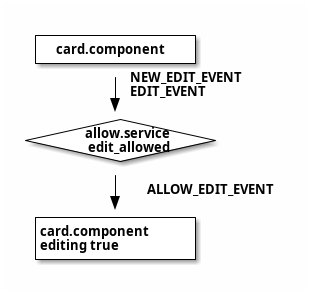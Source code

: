 @startditaa EditCard

 +---------------+ 
 |card.component | 
 +---------------+
         | NEW_EDIT_EVENT
         | EDIT_EVENT
         v
+------------------+
| allow.service    |
|  edit_allowed {c}|
+------------------+
         |
         | ALLOW_EDIT_EVENT
         v
 +---------------+
 |card.component | 
 |editing=true   |
 +---------------+

@endditaa